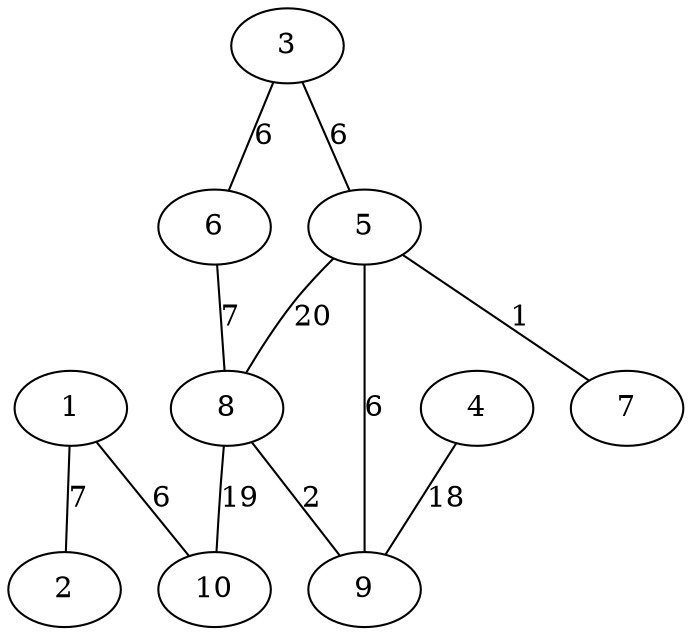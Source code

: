 graph G {
    1 -- 2 [label="7"];
    1 -- 10 [label="6"];
    3 -- 5 [label="6"];
    3 -- 6 [label="6"];
    4 -- 9 [label="18"];
    5 -- 7 [label="1"];
    5 -- 8 [label="20"];
    5 -- 9 [label="6"];
    6 -- 8 [label="7"];
    8 -- 9 [label="2"];
    8 -- 10 [label="19"];
}
